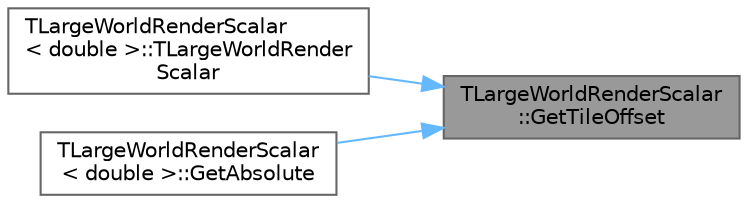 digraph "TLargeWorldRenderScalar::GetTileOffset"
{
 // INTERACTIVE_SVG=YES
 // LATEX_PDF_SIZE
  bgcolor="transparent";
  edge [fontname=Helvetica,fontsize=10,labelfontname=Helvetica,labelfontsize=10];
  node [fontname=Helvetica,fontsize=10,shape=box,height=0.2,width=0.4];
  rankdir="RL";
  Node1 [id="Node000001",label="TLargeWorldRenderScalar\l::GetTileOffset",height=0.2,width=0.4,color="gray40", fillcolor="grey60", style="filled", fontcolor="black",tooltip=" "];
  Node1 -> Node2 [id="edge1_Node000001_Node000002",dir="back",color="steelblue1",style="solid",tooltip=" "];
  Node2 [id="Node000002",label="TLargeWorldRenderScalar\l\< double \>::TLargeWorldRender\lScalar",height=0.2,width=0.4,color="grey40", fillcolor="white", style="filled",URL="$d5/d0b/structTLargeWorldRenderScalar.html#ae9ba1bc7e4b42c566f409e03845714a2",tooltip=" "];
  Node1 -> Node3 [id="edge2_Node000001_Node000003",dir="back",color="steelblue1",style="solid",tooltip=" "];
  Node3 [id="Node000003",label="TLargeWorldRenderScalar\l\< double \>::GetAbsolute",height=0.2,width=0.4,color="grey40", fillcolor="white", style="filled",URL="$d5/d0b/structTLargeWorldRenderScalar.html#acc7a6352f1ad3447be76d8be59990280",tooltip=" "];
}
